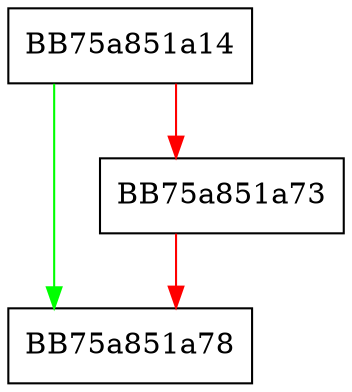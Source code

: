 digraph RegistryNotificationInfo {
  node [shape="box"];
  graph [splines=ortho];
  BB75a851a14 -> BB75a851a78 [color="green"];
  BB75a851a14 -> BB75a851a73 [color="red"];
  BB75a851a73 -> BB75a851a78 [color="red"];
}